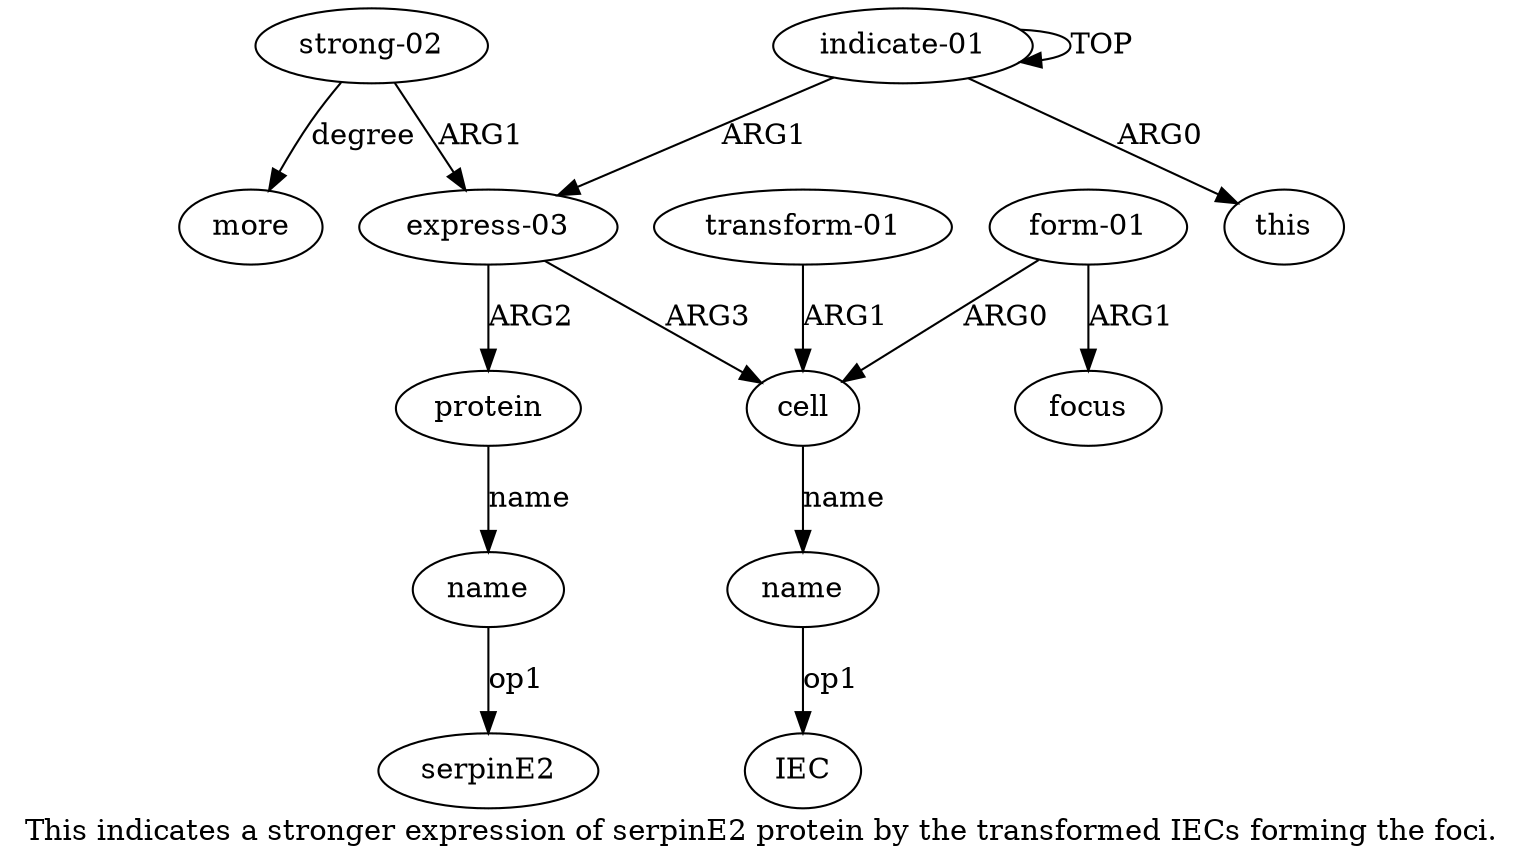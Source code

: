 digraph  {
	graph [label="This indicates a stronger expression of serpinE2 protein by the transformed IECs forming the foci."];
	node [label="\N"];
	a11	 [color=black,
		gold_ind=11,
		gold_label=more,
		label=more,
		test_ind=11,
		test_label=more];
	a10	 [color=black,
		gold_ind=10,
		gold_label="strong-02",
		label="strong-02",
		test_ind=10,
		test_label="strong-02"];
	a10 -> a11 [key=0,
	color=black,
	gold_label=degree,
	label=degree,
	test_label=degree];
a2 [color=black,
	gold_ind=2,
	gold_label="express-03",
	label="express-03",
	test_ind=2,
	test_label="express-03"];
a10 -> a2 [key=0,
color=black,
gold_label=ARG1,
label=ARG1,
test_label=ARG1];
"a6 IEC" [color=black,
gold_ind=-1,
gold_label=IEC,
label=IEC,
test_ind=-1,
test_label=IEC];
a1 [color=black,
gold_ind=1,
gold_label=this,
label=this,
test_ind=1,
test_label=this];
a0 [color=black,
gold_ind=0,
gold_label="indicate-01",
label="indicate-01",
test_ind=0,
test_label="indicate-01"];
a0 -> a1 [key=0,
color=black,
gold_label=ARG0,
label=ARG0,
test_label=ARG0];
a0 -> a0 [key=0,
color=black,
gold_label=TOP,
label=TOP,
test_label=TOP];
a0 -> a2 [key=0,
color=black,
gold_label=ARG1,
label=ARG1,
test_label=ARG1];
a3 [color=black,
gold_ind=3,
gold_label=protein,
label=protein,
test_ind=3,
test_label=protein];
a4 [color=black,
gold_ind=4,
gold_label=name,
label=name,
test_ind=4,
test_label=name];
a3 -> a4 [key=0,
color=black,
gold_label=name,
label=name,
test_label=name];
a2 -> a3 [key=0,
color=black,
gold_label=ARG2,
label=ARG2,
test_label=ARG2];
a5 [color=black,
gold_ind=5,
gold_label=cell,
label=cell,
test_ind=5,
test_label=cell];
a2 -> a5 [key=0,
color=black,
gold_label=ARG3,
label=ARG3,
test_label=ARG3];
a6 [color=black,
gold_ind=6,
gold_label=name,
label=name,
test_ind=6,
test_label=name];
a5 -> a6 [key=0,
color=black,
gold_label=name,
label=name,
test_label=name];
"a4 serpinE2" [color=black,
gold_ind=-1,
gold_label=serpinE2,
label=serpinE2,
test_ind=-1,
test_label=serpinE2];
a4 -> "a4 serpinE2" [key=0,
color=black,
gold_label=op1,
label=op1,
test_label=op1];
a7 [color=black,
gold_ind=7,
gold_label="transform-01",
label="transform-01",
test_ind=7,
test_label="transform-01"];
a7 -> a5 [key=0,
color=black,
gold_label=ARG1,
label=ARG1,
test_label=ARG1];
a6 -> "a6 IEC" [key=0,
color=black,
gold_label=op1,
label=op1,
test_label=op1];
a9 [color=black,
gold_ind=9,
gold_label=focus,
label=focus,
test_ind=9,
test_label=focus];
a8 [color=black,
gold_ind=8,
gold_label="form-01",
label="form-01",
test_ind=8,
test_label="form-01"];
a8 -> a5 [key=0,
color=black,
gold_label=ARG0,
label=ARG0,
test_label=ARG0];
a8 -> a9 [key=0,
color=black,
gold_label=ARG1,
label=ARG1,
test_label=ARG1];
}
